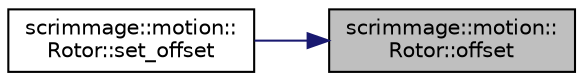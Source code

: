 digraph "scrimmage::motion::Rotor::offset"
{
 // LATEX_PDF_SIZE
  edge [fontname="Helvetica",fontsize="10",labelfontname="Helvetica",labelfontsize="10"];
  node [fontname="Helvetica",fontsize="10",shape=record];
  rankdir="RL";
  Node1 [label="scrimmage::motion::\lRotor::offset",height=0.2,width=0.4,color="black", fillcolor="grey75", style="filled", fontcolor="black",tooltip=" "];
  Node1 -> Node2 [dir="back",color="midnightblue",fontsize="10",style="solid",fontname="Helvetica"];
  Node2 [label="scrimmage::motion::\lRotor::set_offset",height=0.2,width=0.4,color="black", fillcolor="white", style="filled",URL="$classscrimmage_1_1motion_1_1Rotor.html#ad0de739d4e2020c164c4cce5b8d90559",tooltip=" "];
}
